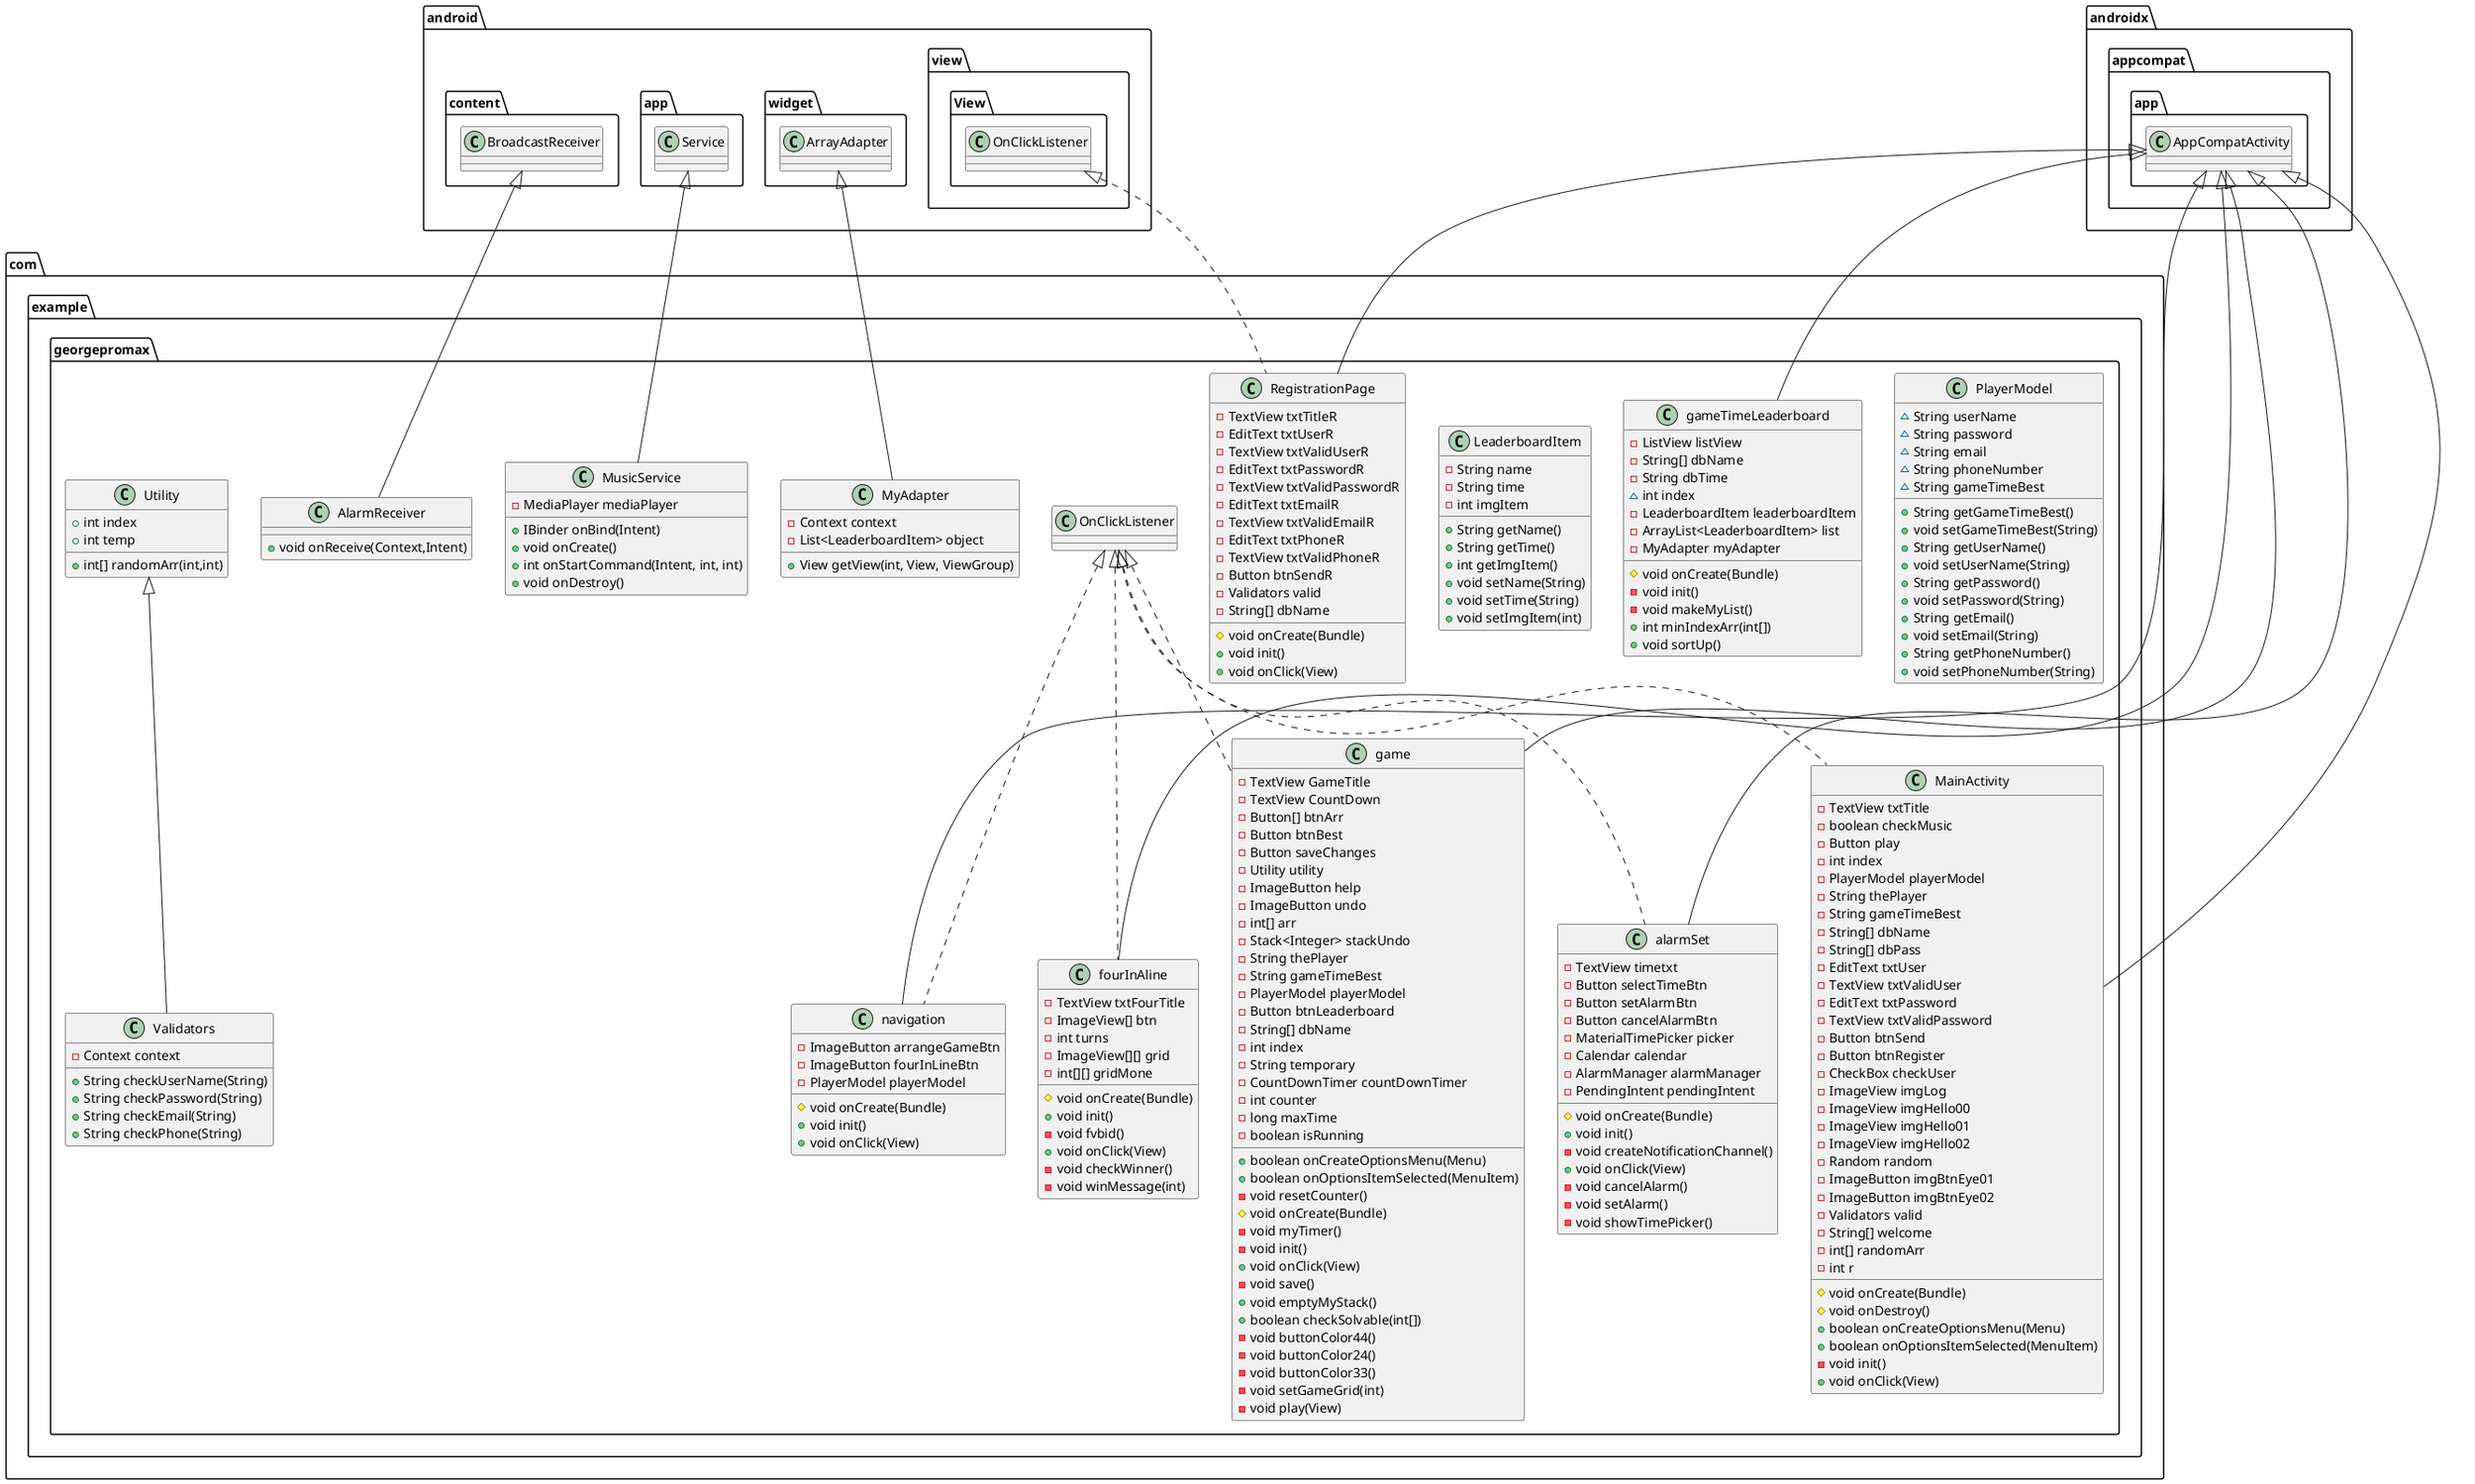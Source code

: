 @startuml
class com.example.georgepromax.navigation {
- ImageButton arrangeGameBtn
- ImageButton fourInLineBtn
- PlayerModel playerModel
# void onCreate(Bundle)
+ void init()
+ void onClick(View)
}

class com.example.georgepromax.PlayerModel {
~ String userName
~ String password
~ String email
~ String phoneNumber
~ String gameTimeBest
+ String getGameTimeBest()
+ void setGameTimeBest(String)
+ String getUserName()
+ void setUserName(String)
+ String getPassword()
+ void setPassword(String)
+ String getEmail()
+ void setEmail(String)
+ String getPhoneNumber()
+ void setPhoneNumber(String)
}

class com.example.georgepromax.fourInAline {
- TextView txtFourTitle
- ImageView[] btn
- int turns
- ImageView[][] grid
- int[][] gridMone
# void onCreate(Bundle)
+ void init()
- void fvbid()
+ void onClick(View)
- void checkWinner()
- void winMessage(int)
}
class com.example.georgepromax.game {
- TextView GameTitle
- TextView CountDown
- Button[] btnArr
- Button btnBest
- Button saveChanges
- Utility utility
- ImageButton help
- ImageButton undo
- int[] arr
- Stack<Integer> stackUndo
- String thePlayer
- String gameTimeBest
- PlayerModel playerModel
- Button btnLeaderboard
- String[] dbName
- int index
- String temporary
- CountDownTimer countDownTimer
- int counter
- long maxTime
- boolean isRunning
+ boolean onCreateOptionsMenu(Menu)
+ boolean onOptionsItemSelected(MenuItem)
- void resetCounter()
# void onCreate(Bundle)
- void myTimer()
- void init()
+ void onClick(View)
- void save()
+ void emptyMyStack()
+ boolean checkSolvable(int[])
- void buttonColor44()
- void buttonColor24()
- void buttonColor33()
- void setGameGrid(int)
- void play(View)
}

class com.example.georgepromax.gameTimeLeaderboard {
- ListView listView
- String[] dbName
- String dbTime
~ int index
- LeaderboardItem leaderboardItem
- ArrayList<LeaderboardItem> list
- MyAdapter myAdapter
# void onCreate(Bundle)
- void init()
- void makeMyList()
+ int minIndexArr(int[])
+ void sortUp()
}

class com.example.georgepromax.LeaderboardItem {
- String name
- String time
- int imgItem
+ String getName()
+ String getTime()
+ int getImgItem()
+ void setName(String)
+ void setTime(String)
+ void setImgItem(int)
}

class com.example.georgepromax.alarmSet {
- TextView timetxt
- Button selectTimeBtn
- Button setAlarmBtn
- Button cancelAlarmBtn
- MaterialTimePicker picker
- Calendar calendar
- AlarmManager alarmManager
- PendingIntent pendingIntent
# void onCreate(Bundle)
+ void init()
- void createNotificationChannel()
+ void onClick(View)
- void cancelAlarm()
- void setAlarm()
- void showTimePicker()
}
class com.example.georgepromax.AlarmReceiver {
+ void onReceive(Context,Intent)
}
class com.example.georgepromax.MainActivity {
- TextView txtTitle
- boolean checkMusic
- Button play
- int index
- PlayerModel playerModel
- String thePlayer
- String gameTimeBest
- String[] dbName
- String[] dbPass
- EditText txtUser
- TextView txtValidUser
- EditText txtPassword
- TextView txtValidPassword
- Button btnSend
- Button btnRegister
- CheckBox checkUser
- ImageView imgLog
- ImageView imgHello00
- ImageView imgHello01
- ImageView imgHello02
- Random random
- ImageButton imgBtnEye01
- ImageButton imgBtnEye02
- Validators valid
- String[] welcome
- int[] randomArr
- int r
# void onCreate(Bundle)
# void onDestroy()
+ boolean onCreateOptionsMenu(Menu)
+ boolean onOptionsItemSelected(MenuItem)
- void init()
+ void onClick(View)
}

class com.example.georgepromax.Utility {
+ int index
+ int temp
+ int[] randomArr(int,int)
}

class com.example.georgepromax.RegistrationPage {
- TextView txtTitleR
- EditText txtUserR
- TextView txtValidUserR
- EditText txtPasswordR
- TextView txtValidPasswordR
- EditText txtEmailR
- TextView txtValidEmailR
- EditText txtPhoneR
- TextView txtValidPhoneR
- Button btnSendR
- Validators valid
- String[] dbName
# void onCreate(Bundle)
+ void init()
+ void onClick(View)
}
class com.example.georgepromax.Validators {
- Context context
+ String checkUserName(String)
+ String checkPassword(String)
+ String checkEmail(String)
+ String checkPhone(String)
}

class com.example.georgepromax.MusicService {
- MediaPlayer mediaPlayer
+ IBinder onBind(Intent)
+ void onCreate()
+ int onStartCommand(Intent, int, int)
+ void onDestroy()
}

class com.example.georgepromax.MyAdapter {
- Context context
- List<LeaderboardItem> object
+ View getView(int, View, ViewGroup)
}


android.widget.ArrayAdapter <|-- com.example.georgepromax.MyAdapter
android.app.Service <|-- com.example.georgepromax.MusicService
androidx.appcompat.app.AppCompatActivity <|-- com.example.georgepromax.gameTimeLeaderboard
com.example.georgepromax.OnClickListener <|.. com.example.georgepromax.navigation
androidx.appcompat.app.AppCompatActivity <|-- com.example.georgepromax.navigation
com.example.georgepromax.OnClickListener <|.. com.example.georgepromax.fourInAline
androidx.appcompat.app.AppCompatActivity <|-- com.example.georgepromax.fourInAline
com.example.georgepromax.OnClickListener <|.. com.example.georgepromax.game
androidx.appcompat.app.AppCompatActivity <|-- com.example.georgepromax.game
com.example.georgepromax.OnClickListener <|.. com.example.georgepromax.alarmSet
androidx.appcompat.app.AppCompatActivity <|-- com.example.georgepromax.alarmSet
android.content.BroadcastReceiver <|-- com.example.georgepromax.AlarmReceiver
com.example.georgepromax.OnClickListener <|.. com.example.georgepromax.MainActivity
androidx.appcompat.app.AppCompatActivity <|-- com.example.georgepromax.MainActivity
android.view.View.OnClickListener <|.. com.example.georgepromax.RegistrationPage
androidx.appcompat.app.AppCompatActivity <|-- com.example.georgepromax.RegistrationPage
com.example.georgepromax.Utility <|-- com.example.georgepromax.Validators
@enduml